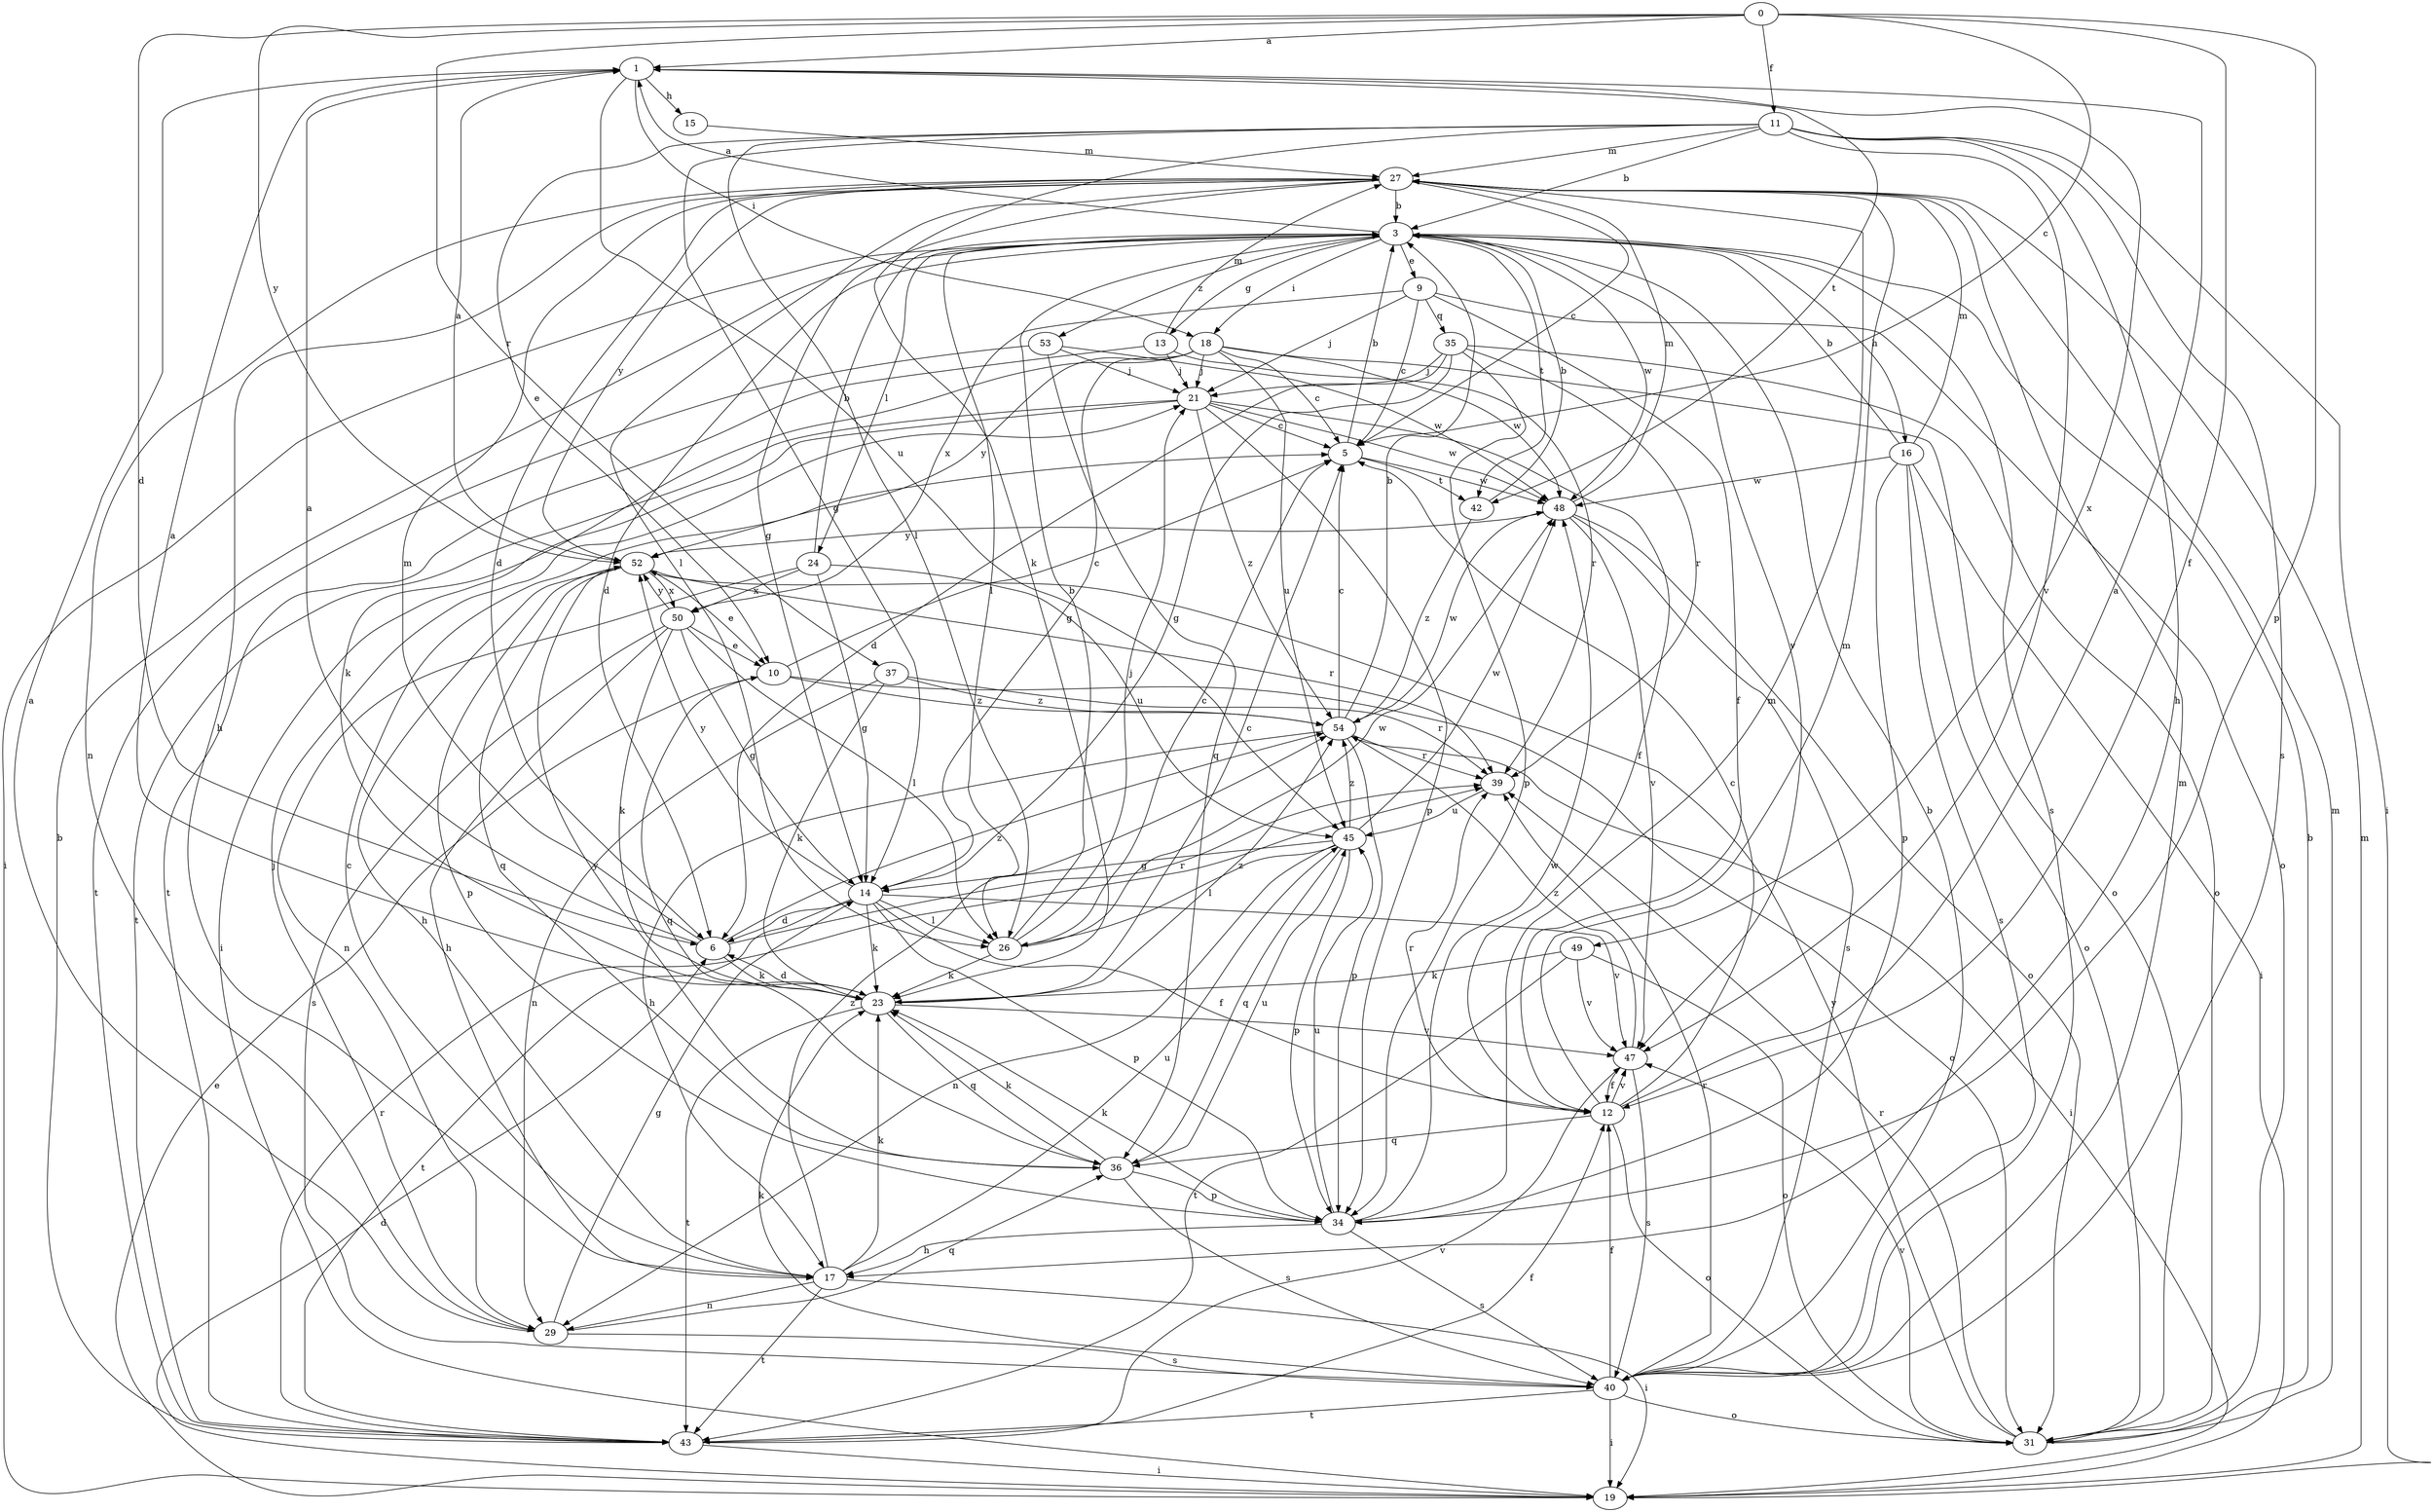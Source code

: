 strict digraph  {
0;
1;
3;
5;
6;
9;
10;
11;
12;
13;
14;
15;
16;
17;
18;
19;
21;
23;
24;
26;
27;
29;
31;
34;
35;
36;
37;
39;
40;
42;
43;
45;
47;
48;
49;
50;
52;
53;
54;
0 -> 1  [label=a];
0 -> 5  [label=c];
0 -> 6  [label=d];
0 -> 11  [label=f];
0 -> 12  [label=f];
0 -> 34  [label=p];
0 -> 37  [label=r];
0 -> 52  [label=y];
1 -> 15  [label=h];
1 -> 18  [label=i];
1 -> 42  [label=t];
1 -> 45  [label=u];
1 -> 49  [label=x];
3 -> 1  [label=a];
3 -> 6  [label=d];
3 -> 9  [label=e];
3 -> 13  [label=g];
3 -> 16  [label=h];
3 -> 18  [label=i];
3 -> 19  [label=i];
3 -> 24  [label=l];
3 -> 26  [label=l];
3 -> 40  [label=s];
3 -> 42  [label=t];
3 -> 47  [label=v];
3 -> 48  [label=w];
3 -> 53  [label=z];
5 -> 3  [label=b];
5 -> 42  [label=t];
5 -> 48  [label=w];
6 -> 1  [label=a];
6 -> 23  [label=k];
6 -> 27  [label=m];
6 -> 39  [label=r];
6 -> 54  [label=z];
9 -> 5  [label=c];
9 -> 12  [label=f];
9 -> 21  [label=j];
9 -> 31  [label=o];
9 -> 35  [label=q];
9 -> 50  [label=x];
10 -> 5  [label=c];
10 -> 31  [label=o];
10 -> 36  [label=q];
10 -> 54  [label=z];
11 -> 3  [label=b];
11 -> 10  [label=e];
11 -> 14  [label=g];
11 -> 17  [label=h];
11 -> 19  [label=i];
11 -> 23  [label=k];
11 -> 26  [label=l];
11 -> 27  [label=m];
11 -> 40  [label=s];
11 -> 47  [label=v];
12 -> 1  [label=a];
12 -> 5  [label=c];
12 -> 27  [label=m];
12 -> 31  [label=o];
12 -> 36  [label=q];
12 -> 39  [label=r];
12 -> 47  [label=v];
13 -> 21  [label=j];
13 -> 27  [label=m];
13 -> 39  [label=r];
13 -> 43  [label=t];
14 -> 6  [label=d];
14 -> 12  [label=f];
14 -> 23  [label=k];
14 -> 26  [label=l];
14 -> 34  [label=p];
14 -> 43  [label=t];
14 -> 47  [label=v];
14 -> 52  [label=y];
15 -> 27  [label=m];
16 -> 3  [label=b];
16 -> 19  [label=i];
16 -> 27  [label=m];
16 -> 31  [label=o];
16 -> 34  [label=p];
16 -> 40  [label=s];
16 -> 48  [label=w];
17 -> 5  [label=c];
17 -> 19  [label=i];
17 -> 23  [label=k];
17 -> 29  [label=n];
17 -> 43  [label=t];
17 -> 45  [label=u];
17 -> 54  [label=z];
18 -> 5  [label=c];
18 -> 14  [label=g];
18 -> 21  [label=j];
18 -> 23  [label=k];
18 -> 31  [label=o];
18 -> 45  [label=u];
18 -> 48  [label=w];
18 -> 52  [label=y];
19 -> 6  [label=d];
19 -> 10  [label=e];
19 -> 27  [label=m];
21 -> 5  [label=c];
21 -> 12  [label=f];
21 -> 19  [label=i];
21 -> 34  [label=p];
21 -> 43  [label=t];
21 -> 48  [label=w];
21 -> 54  [label=z];
23 -> 1  [label=a];
23 -> 5  [label=c];
23 -> 6  [label=d];
23 -> 36  [label=q];
23 -> 43  [label=t];
23 -> 47  [label=v];
23 -> 54  [label=z];
24 -> 3  [label=b];
24 -> 14  [label=g];
24 -> 29  [label=n];
24 -> 45  [label=u];
24 -> 50  [label=x];
26 -> 3  [label=b];
26 -> 5  [label=c];
26 -> 21  [label=j];
26 -> 23  [label=k];
26 -> 48  [label=w];
27 -> 3  [label=b];
27 -> 5  [label=c];
27 -> 6  [label=d];
27 -> 14  [label=g];
27 -> 17  [label=h];
27 -> 26  [label=l];
27 -> 29  [label=n];
27 -> 52  [label=y];
29 -> 1  [label=a];
29 -> 14  [label=g];
29 -> 21  [label=j];
29 -> 36  [label=q];
29 -> 40  [label=s];
31 -> 3  [label=b];
31 -> 27  [label=m];
31 -> 39  [label=r];
31 -> 47  [label=v];
31 -> 52  [label=y];
34 -> 17  [label=h];
34 -> 23  [label=k];
34 -> 27  [label=m];
34 -> 40  [label=s];
34 -> 45  [label=u];
34 -> 48  [label=w];
35 -> 6  [label=d];
35 -> 14  [label=g];
35 -> 21  [label=j];
35 -> 31  [label=o];
35 -> 34  [label=p];
35 -> 39  [label=r];
36 -> 23  [label=k];
36 -> 34  [label=p];
36 -> 40  [label=s];
36 -> 45  [label=u];
36 -> 52  [label=y];
37 -> 23  [label=k];
37 -> 29  [label=n];
37 -> 39  [label=r];
37 -> 54  [label=z];
39 -> 45  [label=u];
40 -> 3  [label=b];
40 -> 12  [label=f];
40 -> 19  [label=i];
40 -> 23  [label=k];
40 -> 27  [label=m];
40 -> 31  [label=o];
40 -> 39  [label=r];
40 -> 43  [label=t];
42 -> 3  [label=b];
42 -> 54  [label=z];
43 -> 3  [label=b];
43 -> 12  [label=f];
43 -> 19  [label=i];
43 -> 39  [label=r];
43 -> 47  [label=v];
45 -> 14  [label=g];
45 -> 26  [label=l];
45 -> 29  [label=n];
45 -> 34  [label=p];
45 -> 36  [label=q];
45 -> 48  [label=w];
45 -> 54  [label=z];
47 -> 12  [label=f];
47 -> 40  [label=s];
47 -> 54  [label=z];
48 -> 27  [label=m];
48 -> 31  [label=o];
48 -> 40  [label=s];
48 -> 47  [label=v];
48 -> 52  [label=y];
49 -> 23  [label=k];
49 -> 31  [label=o];
49 -> 43  [label=t];
49 -> 47  [label=v];
50 -> 10  [label=e];
50 -> 14  [label=g];
50 -> 17  [label=h];
50 -> 23  [label=k];
50 -> 26  [label=l];
50 -> 40  [label=s];
50 -> 52  [label=y];
52 -> 1  [label=a];
52 -> 10  [label=e];
52 -> 17  [label=h];
52 -> 34  [label=p];
52 -> 36  [label=q];
52 -> 39  [label=r];
52 -> 50  [label=x];
53 -> 21  [label=j];
53 -> 36  [label=q];
53 -> 43  [label=t];
53 -> 48  [label=w];
54 -> 3  [label=b];
54 -> 5  [label=c];
54 -> 17  [label=h];
54 -> 19  [label=i];
54 -> 34  [label=p];
54 -> 39  [label=r];
54 -> 48  [label=w];
}

